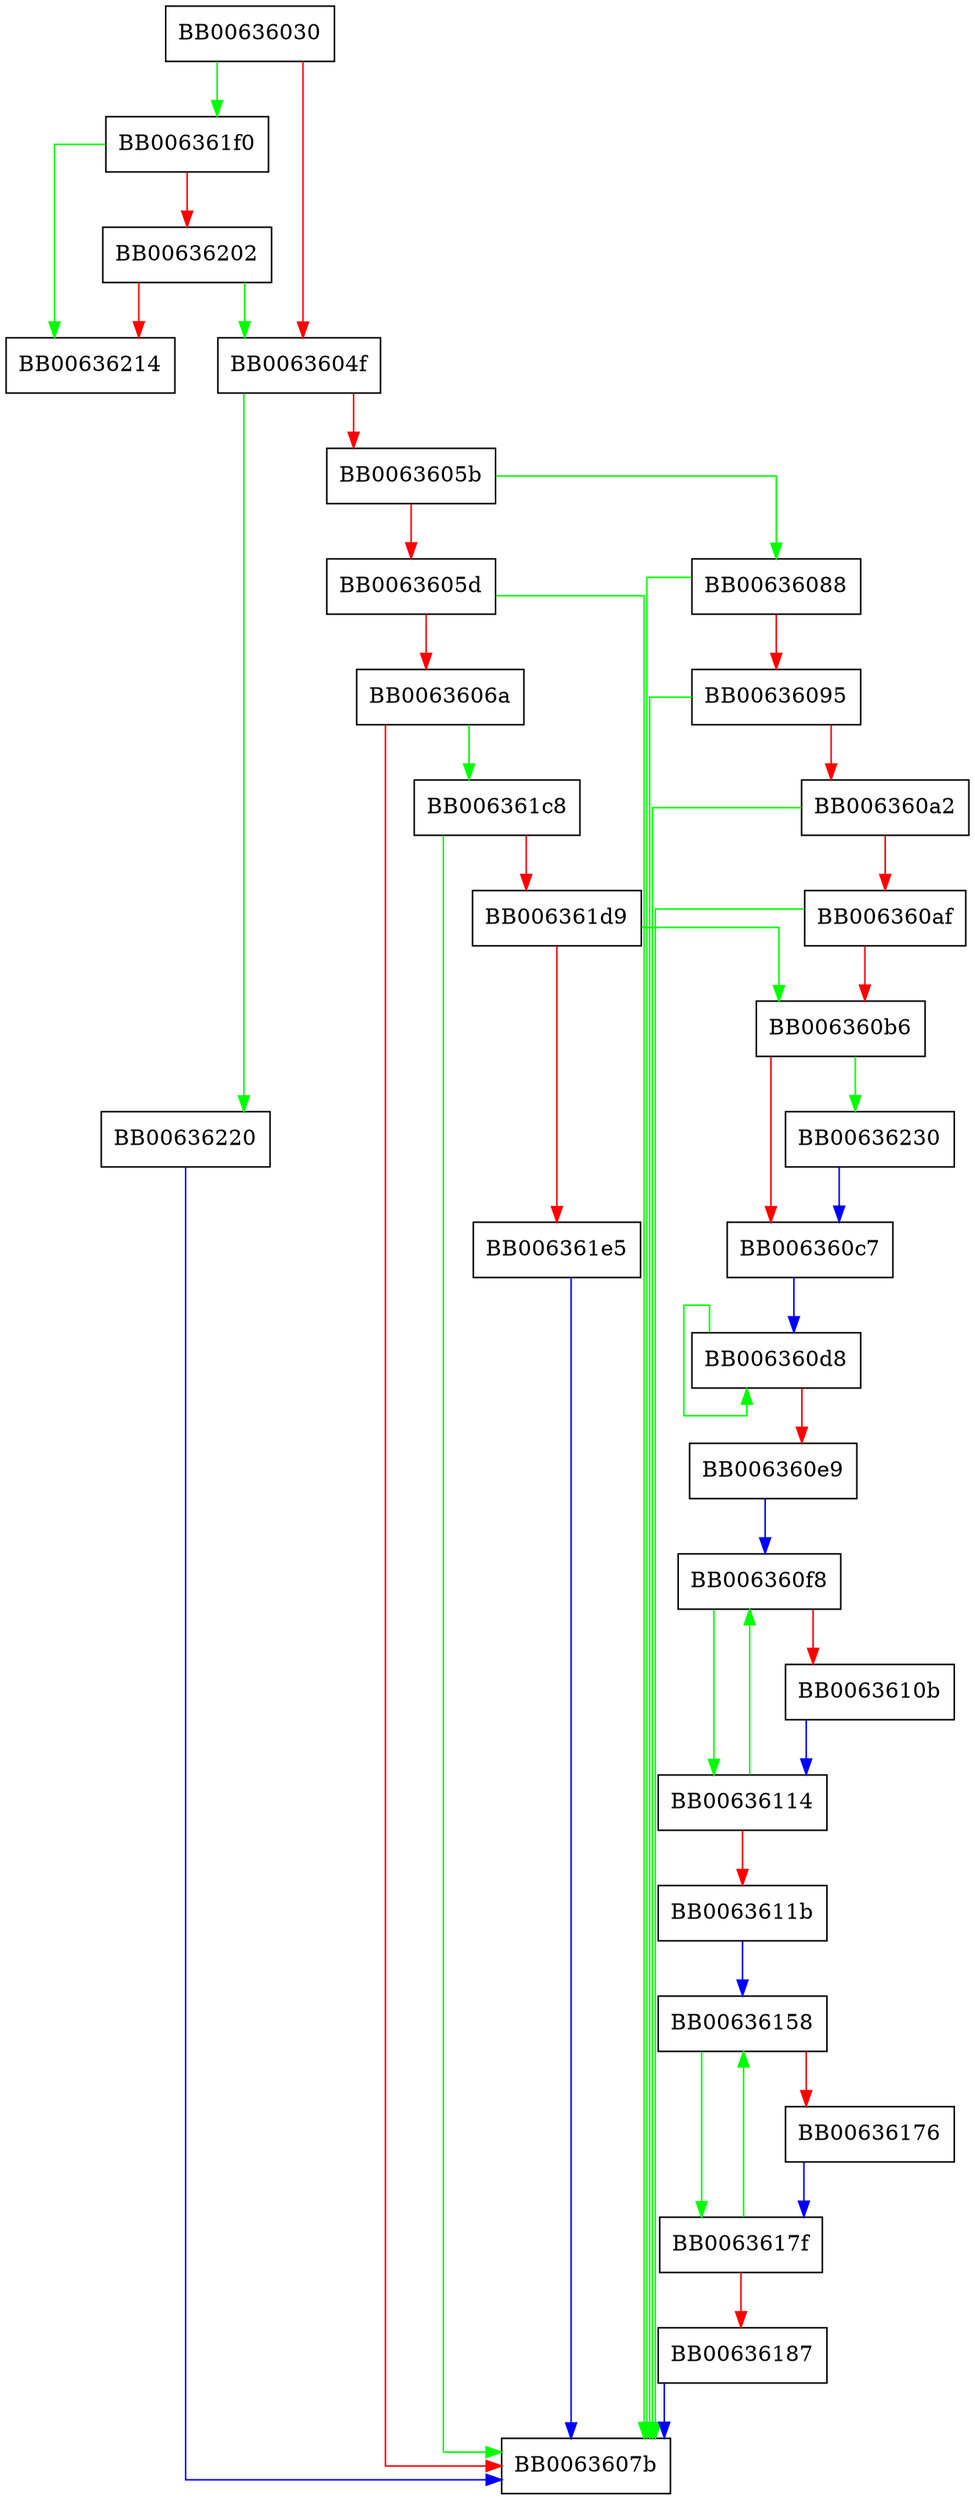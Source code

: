 digraph RSA_security_bits {
  node [shape="box"];
  graph [splines=ortho];
  BB00636030 -> BB006361f0 [color="green"];
  BB00636030 -> BB0063604f [color="red"];
  BB0063604f -> BB00636220 [color="green"];
  BB0063604f -> BB0063605b [color="red"];
  BB0063605b -> BB00636088 [color="green"];
  BB0063605b -> BB0063605d [color="red"];
  BB0063605d -> BB0063607b [color="green"];
  BB0063605d -> BB0063606a [color="red"];
  BB0063606a -> BB006361c8 [color="green"];
  BB0063606a -> BB0063607b [color="red"];
  BB00636088 -> BB0063607b [color="green"];
  BB00636088 -> BB00636095 [color="red"];
  BB00636095 -> BB0063607b [color="green"];
  BB00636095 -> BB006360a2 [color="red"];
  BB006360a2 -> BB0063607b [color="green"];
  BB006360a2 -> BB006360af [color="red"];
  BB006360af -> BB0063607b [color="green"];
  BB006360af -> BB006360b6 [color="red"];
  BB006360b6 -> BB00636230 [color="green"];
  BB006360b6 -> BB006360c7 [color="red"];
  BB006360c7 -> BB006360d8 [color="blue"];
  BB006360d8 -> BB006360d8 [color="green"];
  BB006360d8 -> BB006360e9 [color="red"];
  BB006360e9 -> BB006360f8 [color="blue"];
  BB006360f8 -> BB00636114 [color="green"];
  BB006360f8 -> BB0063610b [color="red"];
  BB0063610b -> BB00636114 [color="blue"];
  BB00636114 -> BB006360f8 [color="green"];
  BB00636114 -> BB0063611b [color="red"];
  BB0063611b -> BB00636158 [color="blue"];
  BB00636158 -> BB0063617f [color="green"];
  BB00636158 -> BB00636176 [color="red"];
  BB00636176 -> BB0063617f [color="blue"];
  BB0063617f -> BB00636158 [color="green"];
  BB0063617f -> BB00636187 [color="red"];
  BB00636187 -> BB0063607b [color="blue"];
  BB006361c8 -> BB0063607b [color="green"];
  BB006361c8 -> BB006361d9 [color="red"];
  BB006361d9 -> BB006360b6 [color="green"];
  BB006361d9 -> BB006361e5 [color="red"];
  BB006361e5 -> BB0063607b [color="blue"];
  BB006361f0 -> BB00636214 [color="green"];
  BB006361f0 -> BB00636202 [color="red"];
  BB00636202 -> BB0063604f [color="green"];
  BB00636202 -> BB00636214 [color="red"];
  BB00636220 -> BB0063607b [color="blue"];
  BB00636230 -> BB006360c7 [color="blue"];
}